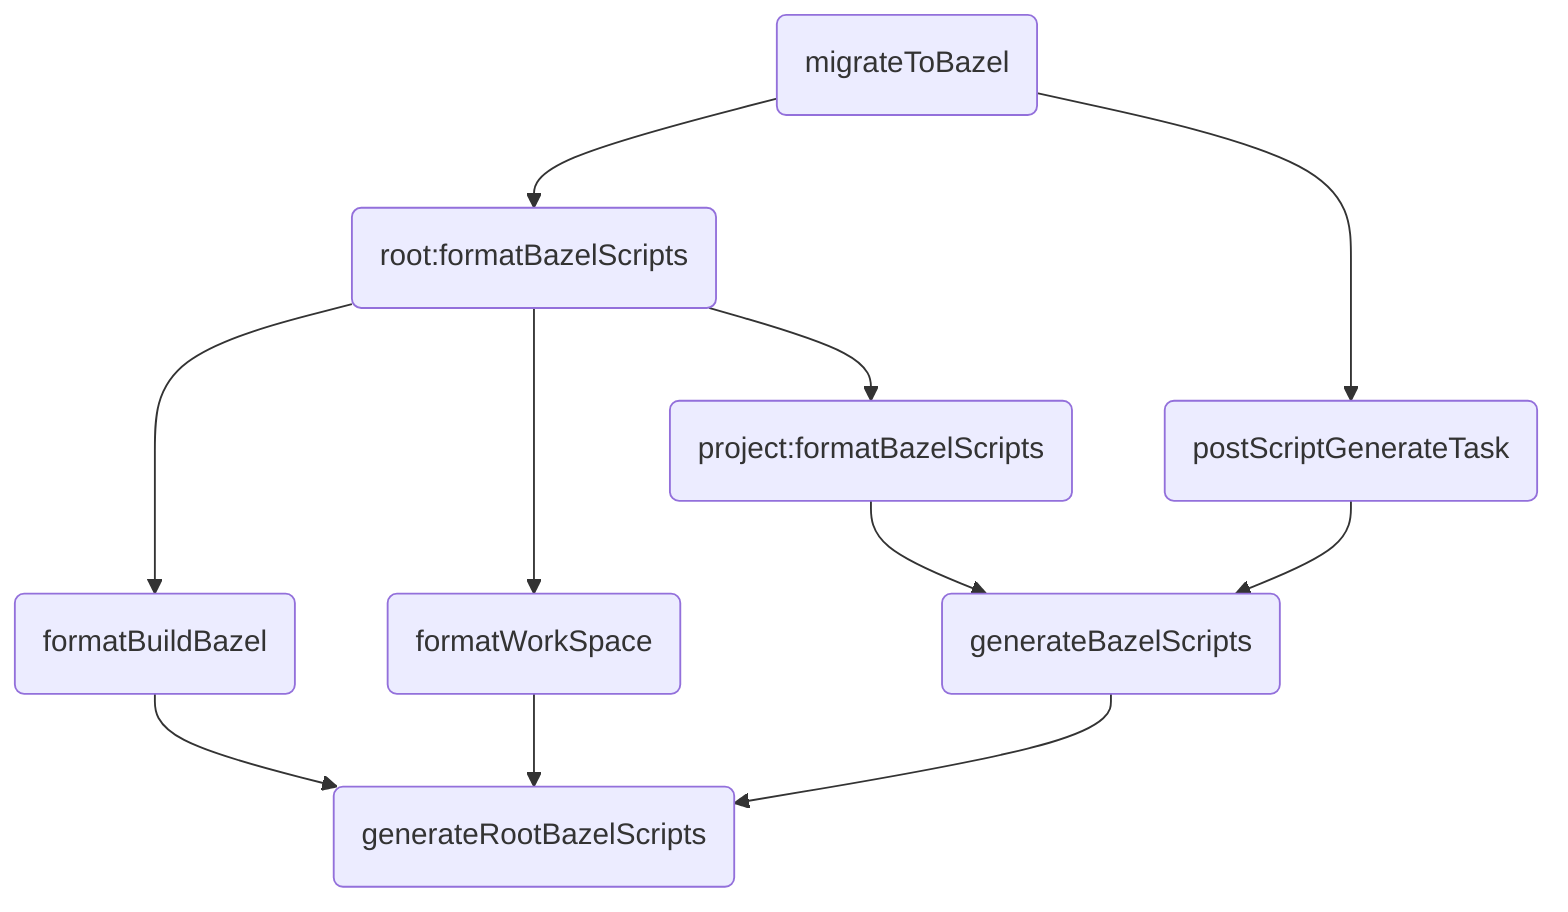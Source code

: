 graph TD
    A(generateBazelScripts) --> B(generateRootBazelScripts)
    C(root:formatBazelScripts) --> D(formatBuildBazel)
    C(root:formatBazelScripts) --> E(formatWorkSpace)
    D --> B
    E --> B
    F(project:formatBazelScripts) --> A
    C --> F
    H(migrateToBazel) --> C
    G(postScriptGenerateTask) --> A
    H(migrateToBazel) --> G